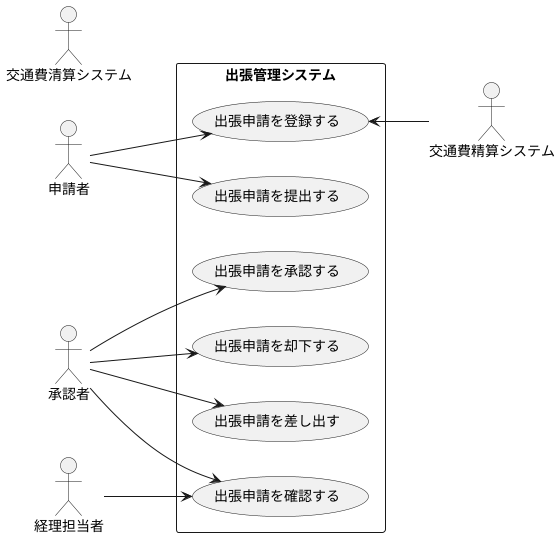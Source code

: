 @startuml 演習2-1
left to right direction
actor 申請者
actor 承認者
actor 経理担当者
actor 交通費清算システム
rectangle 出張管理システム {
usecase 出張申請を登録する  
usecase 出張申請を提出する 
usecase 出張申請を承認する 
usecase 出張申請を却下する 
usecase 出張申請を差し出す 
usecase 出張申請を確認する 
}
申請者--> 出張申請を登録する
申請者--> 出張申請を提出する
承認者-->出張申請を承認する
承認者-->出張申請を却下する
承認者--> 出張申請を差し出す
承認者 --> 出張申請を確認する
経理担当者 -->出張申請を確認する
出張申請を登録する <--交通費精算システム
@enduml